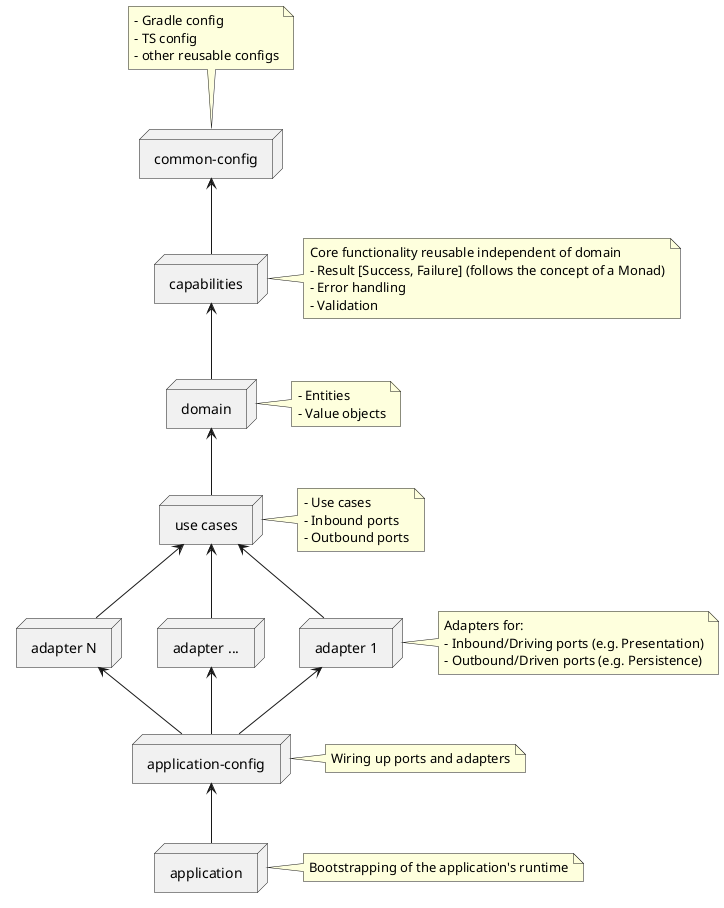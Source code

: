 @startuml

node "common-config"
note top of "common-config"
  - Gradle config
  - TS config
  - other reusable configs
end note

node "capabilities"
note right of "capabilities"
  Core functionality reusable independent of domain
  - Result [Success, Failure] (follows the concept of a Monad)
  - Error handling
  - Validation
end note

node "domain"
note right of "domain"
  - Entities
  - Value objects
end note

node "use cases"
note right of "use cases"
  - Use cases
  - Inbound ports
  - Outbound ports
end note

node "adapter 1"
note right of "adapter 1"
  Adapters for:
  - Inbound/Driving ports (e.g. Presentation)
  - Outbound/Driven ports (e.g. Persistence)
end note

node "adapter ..."
node "adapter N"

node "application-config"
note right of "application-config"
  Wiring up ports and adapters
end note

node "application"
note right of "application"
  Bootstrapping of the application's runtime
end note

"capabilities" -up-> "common-config"

"domain" -up-> "capabilities"

"use cases" -up-> "domain"

"application-config" -up-> "adapter 1"
"application-config" -up-> "adapter ..."
"application-config" -up-> "adapter N"

"application" -up-> "application-config"

"adapter 1" -up-> "use cases"
"adapter ..." -up-> "use cases"
"adapter N" -up-> "use cases"

@enduml
